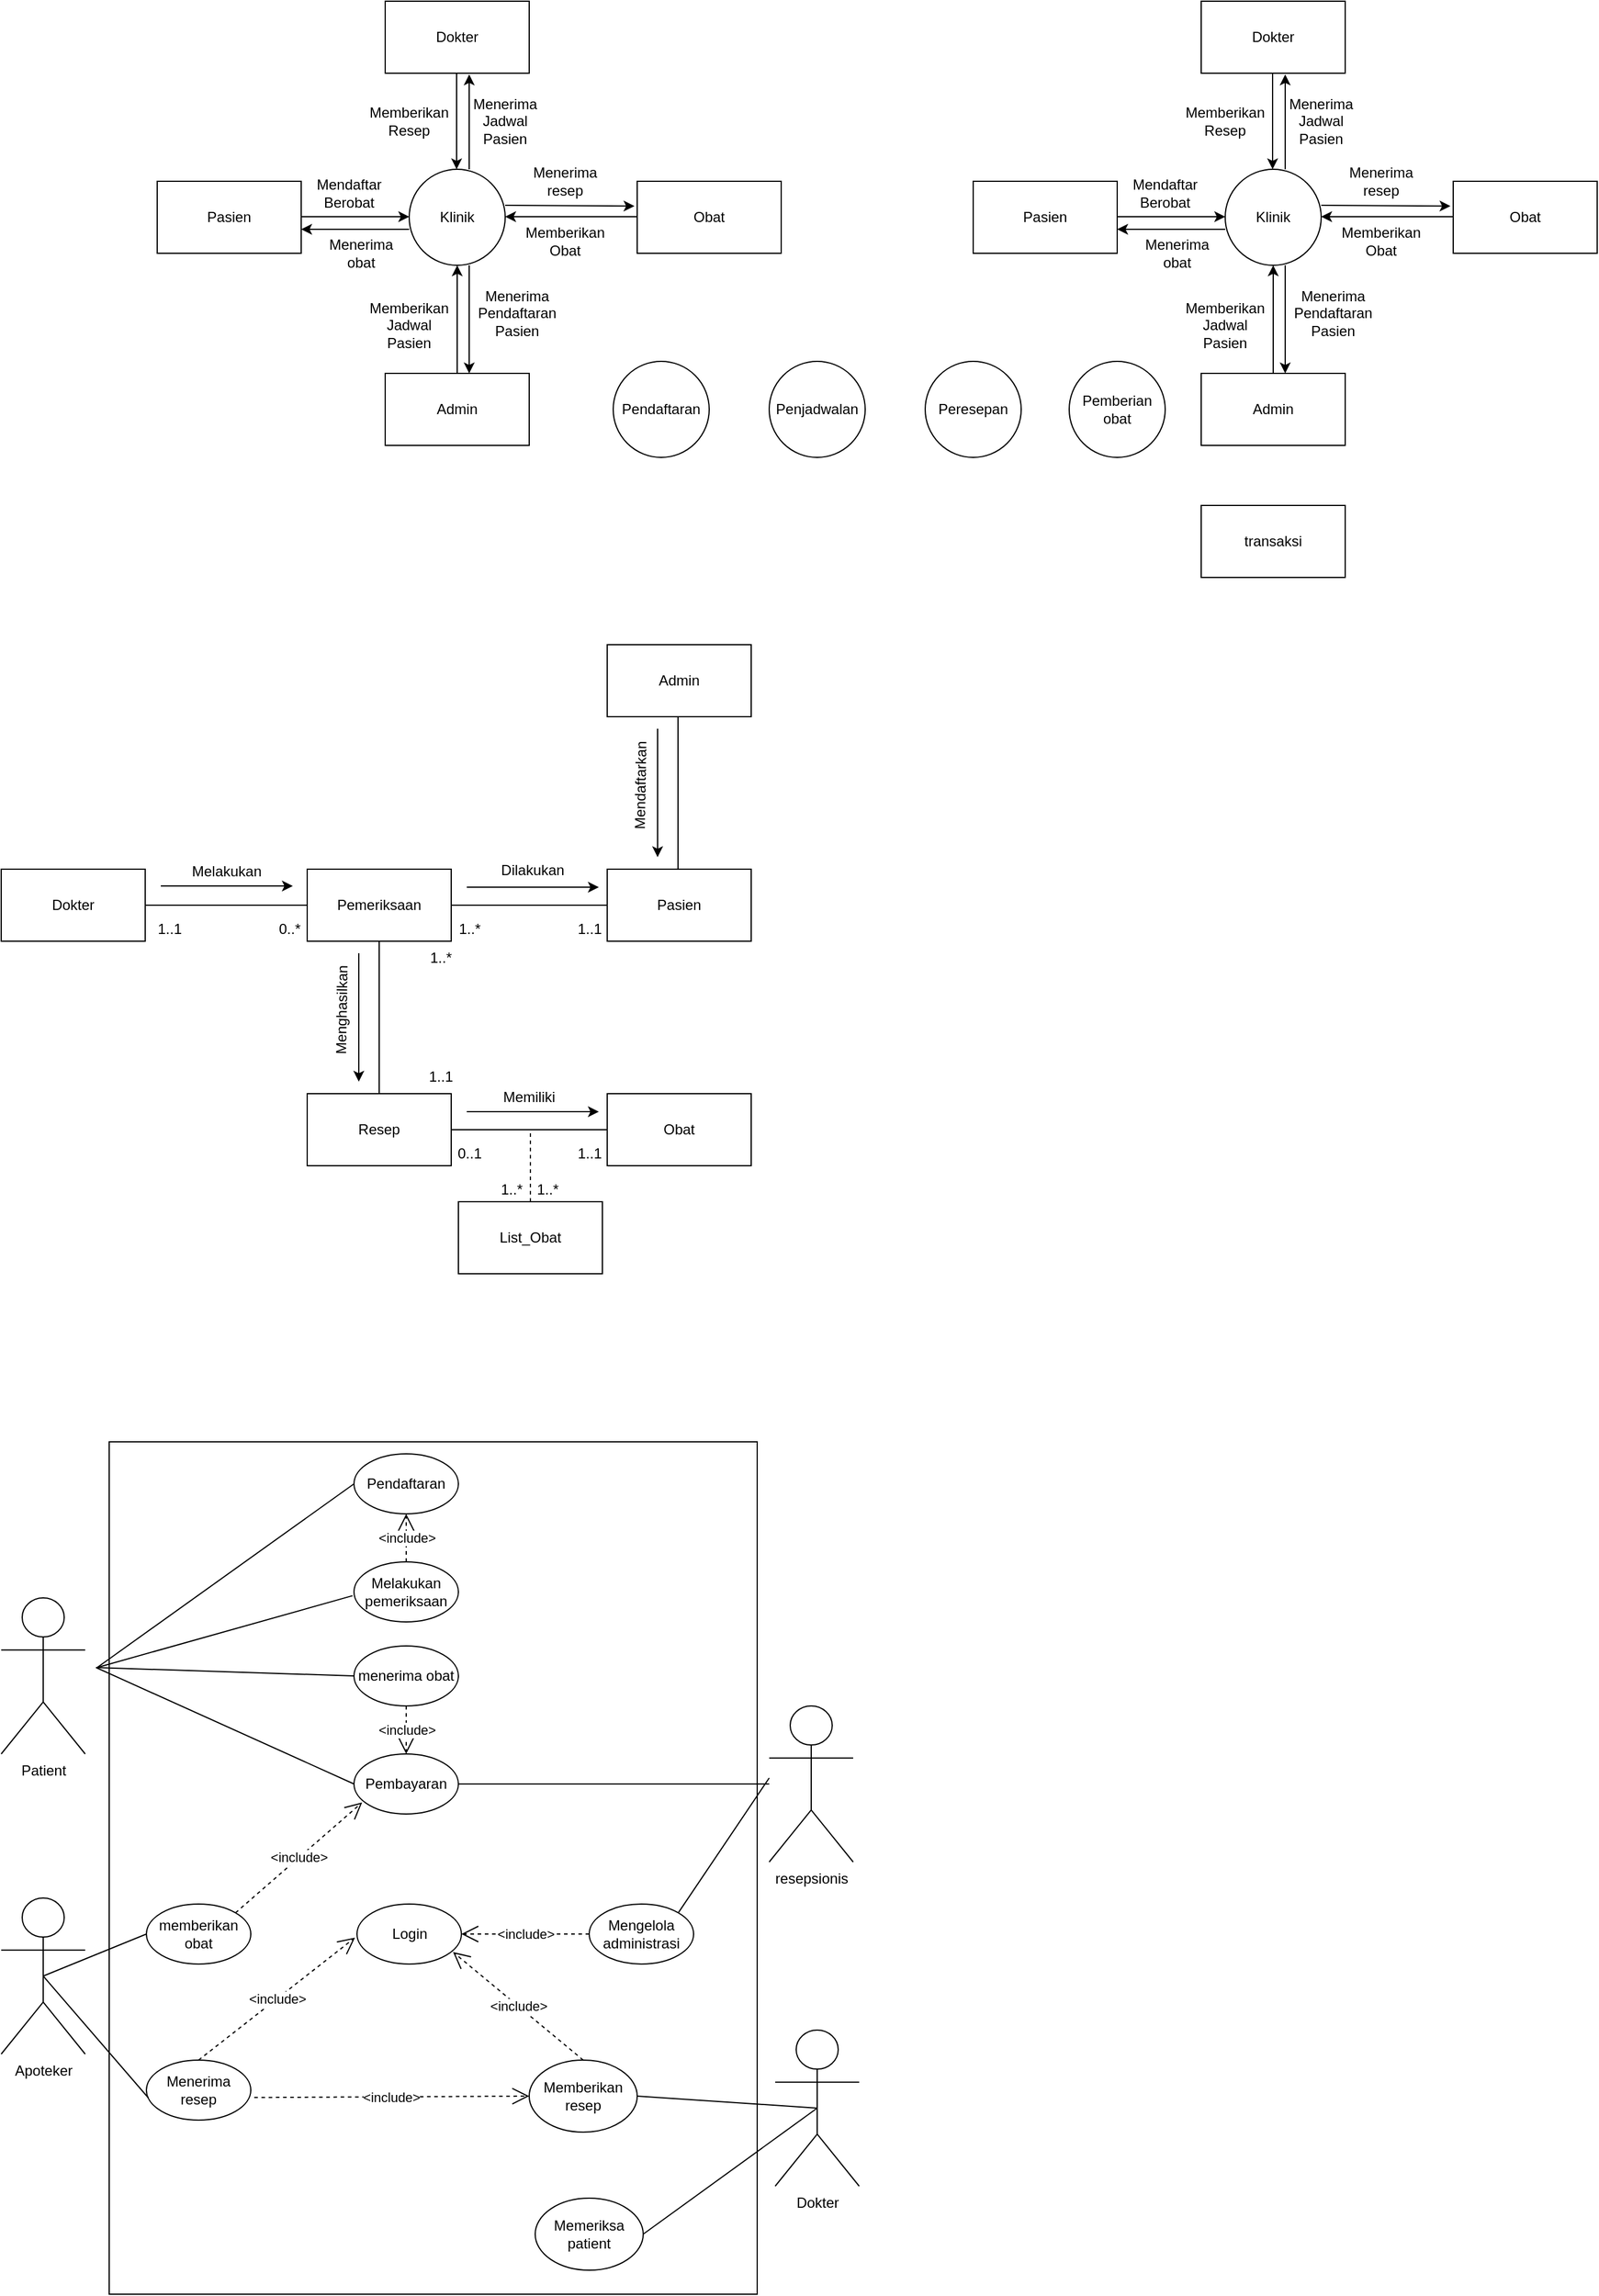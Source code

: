 <mxfile version="13.3.0" type="github"><diagram id="AaeIvr74WH_yN2vgi6ol" name="Page-1"><mxGraphModel dx="4063" dy="2289" grid="1" gridSize="10" guides="1" tooltips="1" connect="1" arrows="1" fold="1" page="1" pageScale="1" pageWidth="850" pageHeight="1100" math="0" shadow="0"><root><mxCell id="0"/><mxCell id="1" parent="0"/><mxCell id="Wk6WTtszlu95HAlFABJK-20" value="Pasien" style="rounded=0;whiteSpace=wrap;html=1;" vertex="1" parent="1"><mxGeometry x="170" y="180" width="120" height="60" as="geometry"/></mxCell><mxCell id="Wk6WTtszlu95HAlFABJK-21" value="Obat" style="rounded=0;whiteSpace=wrap;html=1;" vertex="1" parent="1"><mxGeometry x="570" y="180" width="120" height="60" as="geometry"/></mxCell><mxCell id="Wk6WTtszlu95HAlFABJK-22" value="Dokter" style="rounded=0;whiteSpace=wrap;html=1;" vertex="1" parent="1"><mxGeometry x="360" y="30" width="120" height="60" as="geometry"/></mxCell><mxCell id="Wk6WTtszlu95HAlFABJK-23" value="Admin" style="rounded=0;whiteSpace=wrap;html=1;" vertex="1" parent="1"><mxGeometry x="360" y="340" width="120" height="60" as="geometry"/></mxCell><mxCell id="Wk6WTtszlu95HAlFABJK-24" value="Klinik" style="ellipse;whiteSpace=wrap;html=1;aspect=fixed;" vertex="1" parent="1"><mxGeometry x="380" y="170" width="80" height="80" as="geometry"/></mxCell><mxCell id="Wk6WTtszlu95HAlFABJK-25" value="" style="endArrow=classic;html=1;entryX=0.5;entryY=1;entryDx=0;entryDy=0;" edge="1" parent="1" target="Wk6WTtszlu95HAlFABJK-24"><mxGeometry width="50" height="50" relative="1" as="geometry"><mxPoint x="420" y="340" as="sourcePoint"/><mxPoint x="420" y="270" as="targetPoint"/></mxGeometry></mxCell><mxCell id="Wk6WTtszlu95HAlFABJK-26" value="" style="endArrow=classic;html=1;" edge="1" parent="1"><mxGeometry width="50" height="50" relative="1" as="geometry"><mxPoint x="290" y="209.5" as="sourcePoint"/><mxPoint x="380" y="209.5" as="targetPoint"/></mxGeometry></mxCell><mxCell id="Wk6WTtszlu95HAlFABJK-27" value="" style="endArrow=classic;html=1;" edge="1" parent="1"><mxGeometry width="50" height="50" relative="1" as="geometry"><mxPoint x="570" y="209.5" as="sourcePoint"/><mxPoint x="460" y="209.5" as="targetPoint"/></mxGeometry></mxCell><mxCell id="Wk6WTtszlu95HAlFABJK-28" value="" style="endArrow=classic;html=1;" edge="1" parent="1"><mxGeometry width="50" height="50" relative="1" as="geometry"><mxPoint x="419.5" y="90" as="sourcePoint"/><mxPoint x="419.5" y="170" as="targetPoint"/></mxGeometry></mxCell><mxCell id="Wk6WTtszlu95HAlFABJK-29" value="&lt;div&gt;Mendaftar&lt;/div&gt;&lt;div&gt;Berobat&lt;br&gt;&lt;/div&gt;" style="text;html=1;strokeColor=none;fillColor=none;align=center;verticalAlign=middle;whiteSpace=wrap;rounded=0;" vertex="1" parent="1"><mxGeometry x="310" y="180" width="40" height="20" as="geometry"/></mxCell><mxCell id="Wk6WTtszlu95HAlFABJK-30" value="" style="endArrow=classic;html=1;" edge="1" parent="1"><mxGeometry width="50" height="50" relative="1" as="geometry"><mxPoint x="430" y="250" as="sourcePoint"/><mxPoint x="430" y="340" as="targetPoint"/></mxGeometry></mxCell><mxCell id="Wk6WTtszlu95HAlFABJK-31" value="&lt;div&gt;Menerima&lt;/div&gt;&lt;div&gt;Pendaftaran&lt;/div&gt;&lt;div&gt;Pasien&lt;br&gt;&lt;/div&gt;" style="text;html=1;strokeColor=none;fillColor=none;align=center;verticalAlign=middle;whiteSpace=wrap;rounded=0;" vertex="1" parent="1"><mxGeometry x="450" y="280" width="40" height="20" as="geometry"/></mxCell><mxCell id="Wk6WTtszlu95HAlFABJK-32" value="&lt;div&gt;Memberikan&lt;/div&gt;&lt;div&gt;Jadwal&lt;/div&gt;&lt;div&gt;Pasien&lt;br&gt;&lt;/div&gt;" style="text;html=1;strokeColor=none;fillColor=none;align=center;verticalAlign=middle;whiteSpace=wrap;rounded=0;" vertex="1" parent="1"><mxGeometry x="360" y="290" width="40" height="20" as="geometry"/></mxCell><mxCell id="Wk6WTtszlu95HAlFABJK-33" value="" style="endArrow=classic;html=1;" edge="1" parent="1"><mxGeometry width="50" height="50" relative="1" as="geometry"><mxPoint x="430" y="170" as="sourcePoint"/><mxPoint x="430" y="91" as="targetPoint"/></mxGeometry></mxCell><mxCell id="Wk6WTtszlu95HAlFABJK-34" value="&lt;div&gt;Menerima&lt;/div&gt;&lt;div&gt;Jadwal&lt;/div&gt;&lt;div&gt;Pasien&lt;br&gt;&lt;/div&gt;" style="text;html=1;strokeColor=none;fillColor=none;align=center;verticalAlign=middle;whiteSpace=wrap;rounded=0;" vertex="1" parent="1"><mxGeometry x="440" y="120" width="40" height="20" as="geometry"/></mxCell><mxCell id="Wk6WTtszlu95HAlFABJK-35" value="&lt;div&gt;Memberikan&lt;/div&gt;&lt;div&gt;Resep&lt;br&gt;&lt;/div&gt;" style="text;html=1;strokeColor=none;fillColor=none;align=center;verticalAlign=middle;whiteSpace=wrap;rounded=0;" vertex="1" parent="1"><mxGeometry x="360" y="120" width="40" height="20" as="geometry"/></mxCell><mxCell id="Wk6WTtszlu95HAlFABJK-36" value="" style="endArrow=classic;html=1;exitX=1;exitY=0.375;exitDx=0;exitDy=0;exitPerimeter=0;entryX=-0.019;entryY=0.344;entryDx=0;entryDy=0;entryPerimeter=0;" edge="1" parent="1" source="Wk6WTtszlu95HAlFABJK-24" target="Wk6WTtszlu95HAlFABJK-21"><mxGeometry width="50" height="50" relative="1" as="geometry"><mxPoint x="470" y="200" as="sourcePoint"/><mxPoint x="560" y="200" as="targetPoint"/></mxGeometry></mxCell><mxCell id="Wk6WTtszlu95HAlFABJK-37" value="Menerima resep" style="text;html=1;strokeColor=none;fillColor=none;align=center;verticalAlign=middle;whiteSpace=wrap;rounded=0;" vertex="1" parent="1"><mxGeometry x="490" y="170" width="40" height="20" as="geometry"/></mxCell><mxCell id="Wk6WTtszlu95HAlFABJK-38" value="&lt;div&gt;Memberikan&lt;/div&gt;&lt;div&gt;Obat&lt;br&gt;&lt;/div&gt;" style="text;html=1;strokeColor=none;fillColor=none;align=center;verticalAlign=middle;whiteSpace=wrap;rounded=0;" vertex="1" parent="1"><mxGeometry x="490" y="220" width="40" height="20" as="geometry"/></mxCell><mxCell id="Wk6WTtszlu95HAlFABJK-39" value="Menerima obat" style="text;html=1;strokeColor=none;fillColor=none;align=center;verticalAlign=middle;whiteSpace=wrap;rounded=0;" vertex="1" parent="1"><mxGeometry x="320" y="230" width="40" height="20" as="geometry"/></mxCell><mxCell id="Wk6WTtszlu95HAlFABJK-40" style="edgeStyle=orthogonalEdgeStyle;rounded=0;orthogonalLoop=1;jettySize=auto;html=1;exitX=0.5;exitY=1;exitDx=0;exitDy=0;" edge="1" parent="1" source="Wk6WTtszlu95HAlFABJK-39" target="Wk6WTtszlu95HAlFABJK-39"><mxGeometry relative="1" as="geometry"/></mxCell><mxCell id="Wk6WTtszlu95HAlFABJK-41" value="" style="endArrow=classic;html=1;" edge="1" parent="1"><mxGeometry width="50" height="50" relative="1" as="geometry"><mxPoint x="380" y="220" as="sourcePoint"/><mxPoint x="290" y="220" as="targetPoint"/></mxGeometry></mxCell><mxCell id="Wk6WTtszlu95HAlFABJK-42" value="Pendaftaran" style="ellipse;whiteSpace=wrap;html=1;aspect=fixed;" vertex="1" parent="1"><mxGeometry x="550" y="330" width="80" height="80" as="geometry"/></mxCell><mxCell id="Wk6WTtszlu95HAlFABJK-43" value="Penjadwalan" style="ellipse;whiteSpace=wrap;html=1;aspect=fixed;" vertex="1" parent="1"><mxGeometry x="680" y="330" width="80" height="80" as="geometry"/></mxCell><mxCell id="Wk6WTtszlu95HAlFABJK-44" value="Peresepan" style="ellipse;whiteSpace=wrap;html=1;aspect=fixed;" vertex="1" parent="1"><mxGeometry x="810" y="330" width="80" height="80" as="geometry"/></mxCell><mxCell id="Wk6WTtszlu95HAlFABJK-45" value="Pemberian obat" style="ellipse;whiteSpace=wrap;html=1;aspect=fixed;" vertex="1" parent="1"><mxGeometry x="930" y="330" width="80" height="80" as="geometry"/></mxCell><mxCell id="Wk6WTtszlu95HAlFABJK-46" value="Pasien" style="rounded=0;whiteSpace=wrap;html=1;" vertex="1" parent="1"><mxGeometry x="850" y="180" width="120" height="60" as="geometry"/></mxCell><mxCell id="Wk6WTtszlu95HAlFABJK-47" value="Obat" style="rounded=0;whiteSpace=wrap;html=1;" vertex="1" parent="1"><mxGeometry x="1250" y="180" width="120" height="60" as="geometry"/></mxCell><mxCell id="Wk6WTtszlu95HAlFABJK-48" value="Dokter" style="rounded=0;whiteSpace=wrap;html=1;" vertex="1" parent="1"><mxGeometry x="1040" y="30" width="120" height="60" as="geometry"/></mxCell><mxCell id="Wk6WTtszlu95HAlFABJK-49" value="Admin" style="rounded=0;whiteSpace=wrap;html=1;" vertex="1" parent="1"><mxGeometry x="1040" y="340" width="120" height="60" as="geometry"/></mxCell><mxCell id="Wk6WTtszlu95HAlFABJK-50" value="Klinik" style="ellipse;whiteSpace=wrap;html=1;aspect=fixed;" vertex="1" parent="1"><mxGeometry x="1060" y="170" width="80" height="80" as="geometry"/></mxCell><mxCell id="Wk6WTtszlu95HAlFABJK-51" value="" style="endArrow=classic;html=1;entryX=0.5;entryY=1;entryDx=0;entryDy=0;" edge="1" parent="1" target="Wk6WTtszlu95HAlFABJK-50"><mxGeometry width="50" height="50" relative="1" as="geometry"><mxPoint x="1100" y="340" as="sourcePoint"/><mxPoint x="1100" y="270" as="targetPoint"/></mxGeometry></mxCell><mxCell id="Wk6WTtszlu95HAlFABJK-52" value="" style="endArrow=classic;html=1;" edge="1" parent="1"><mxGeometry width="50" height="50" relative="1" as="geometry"><mxPoint x="970" y="209.5" as="sourcePoint"/><mxPoint x="1060" y="209.5" as="targetPoint"/></mxGeometry></mxCell><mxCell id="Wk6WTtszlu95HAlFABJK-53" value="" style="endArrow=classic;html=1;" edge="1" parent="1"><mxGeometry width="50" height="50" relative="1" as="geometry"><mxPoint x="1250" y="209.5" as="sourcePoint"/><mxPoint x="1140" y="209.5" as="targetPoint"/></mxGeometry></mxCell><mxCell id="Wk6WTtszlu95HAlFABJK-54" value="" style="endArrow=classic;html=1;" edge="1" parent="1"><mxGeometry width="50" height="50" relative="1" as="geometry"><mxPoint x="1099.5" y="90" as="sourcePoint"/><mxPoint x="1099.5" y="170" as="targetPoint"/></mxGeometry></mxCell><mxCell id="Wk6WTtszlu95HAlFABJK-55" value="&lt;div&gt;Mendaftar&lt;/div&gt;&lt;div&gt;Berobat&lt;br&gt;&lt;/div&gt;" style="text;html=1;strokeColor=none;fillColor=none;align=center;verticalAlign=middle;whiteSpace=wrap;rounded=0;" vertex="1" parent="1"><mxGeometry x="990" y="180" width="40" height="20" as="geometry"/></mxCell><mxCell id="Wk6WTtszlu95HAlFABJK-56" value="" style="endArrow=classic;html=1;" edge="1" parent="1"><mxGeometry width="50" height="50" relative="1" as="geometry"><mxPoint x="1110" y="250" as="sourcePoint"/><mxPoint x="1110" y="340" as="targetPoint"/></mxGeometry></mxCell><mxCell id="Wk6WTtszlu95HAlFABJK-57" value="&lt;div&gt;Menerima&lt;/div&gt;&lt;div&gt;Pendaftaran&lt;/div&gt;&lt;div&gt;Pasien&lt;br&gt;&lt;/div&gt;" style="text;html=1;strokeColor=none;fillColor=none;align=center;verticalAlign=middle;whiteSpace=wrap;rounded=0;" vertex="1" parent="1"><mxGeometry x="1130" y="280" width="40" height="20" as="geometry"/></mxCell><mxCell id="Wk6WTtszlu95HAlFABJK-58" value="&lt;div&gt;Memberikan&lt;/div&gt;&lt;div&gt;Jadwal&lt;/div&gt;&lt;div&gt;Pasien&lt;br&gt;&lt;/div&gt;" style="text;html=1;strokeColor=none;fillColor=none;align=center;verticalAlign=middle;whiteSpace=wrap;rounded=0;" vertex="1" parent="1"><mxGeometry x="1040" y="290" width="40" height="20" as="geometry"/></mxCell><mxCell id="Wk6WTtszlu95HAlFABJK-59" value="" style="endArrow=classic;html=1;" edge="1" parent="1"><mxGeometry width="50" height="50" relative="1" as="geometry"><mxPoint x="1110" y="170" as="sourcePoint"/><mxPoint x="1110" y="91" as="targetPoint"/></mxGeometry></mxCell><mxCell id="Wk6WTtszlu95HAlFABJK-60" value="&lt;div&gt;Menerima&lt;/div&gt;&lt;div&gt;Jadwal&lt;/div&gt;&lt;div&gt;Pasien&lt;br&gt;&lt;/div&gt;" style="text;html=1;strokeColor=none;fillColor=none;align=center;verticalAlign=middle;whiteSpace=wrap;rounded=0;" vertex="1" parent="1"><mxGeometry x="1120" y="120" width="40" height="20" as="geometry"/></mxCell><mxCell id="Wk6WTtszlu95HAlFABJK-61" value="&lt;div&gt;Memberikan&lt;/div&gt;&lt;div&gt;Resep&lt;br&gt;&lt;/div&gt;" style="text;html=1;strokeColor=none;fillColor=none;align=center;verticalAlign=middle;whiteSpace=wrap;rounded=0;" vertex="1" parent="1"><mxGeometry x="1040" y="120" width="40" height="20" as="geometry"/></mxCell><mxCell id="Wk6WTtszlu95HAlFABJK-62" value="" style="endArrow=classic;html=1;exitX=1;exitY=0.375;exitDx=0;exitDy=0;exitPerimeter=0;entryX=-0.019;entryY=0.344;entryDx=0;entryDy=0;entryPerimeter=0;" edge="1" parent="1" source="Wk6WTtszlu95HAlFABJK-50" target="Wk6WTtszlu95HAlFABJK-47"><mxGeometry width="50" height="50" relative="1" as="geometry"><mxPoint x="1150" y="200" as="sourcePoint"/><mxPoint x="1240" y="200" as="targetPoint"/></mxGeometry></mxCell><mxCell id="Wk6WTtszlu95HAlFABJK-63" value="Menerima resep" style="text;html=1;strokeColor=none;fillColor=none;align=center;verticalAlign=middle;whiteSpace=wrap;rounded=0;" vertex="1" parent="1"><mxGeometry x="1170" y="170" width="40" height="20" as="geometry"/></mxCell><mxCell id="Wk6WTtszlu95HAlFABJK-64" value="&lt;div&gt;Memberikan&lt;/div&gt;&lt;div&gt;Obat&lt;br&gt;&lt;/div&gt;" style="text;html=1;strokeColor=none;fillColor=none;align=center;verticalAlign=middle;whiteSpace=wrap;rounded=0;" vertex="1" parent="1"><mxGeometry x="1170" y="220" width="40" height="20" as="geometry"/></mxCell><mxCell id="Wk6WTtszlu95HAlFABJK-65" value="Menerima obat" style="text;html=1;strokeColor=none;fillColor=none;align=center;verticalAlign=middle;whiteSpace=wrap;rounded=0;" vertex="1" parent="1"><mxGeometry x="1000" y="230" width="40" height="20" as="geometry"/></mxCell><mxCell id="Wk6WTtszlu95HAlFABJK-66" style="edgeStyle=orthogonalEdgeStyle;rounded=0;orthogonalLoop=1;jettySize=auto;html=1;exitX=0.5;exitY=1;exitDx=0;exitDy=0;" edge="1" parent="1" source="Wk6WTtszlu95HAlFABJK-65" target="Wk6WTtszlu95HAlFABJK-65"><mxGeometry relative="1" as="geometry"/></mxCell><mxCell id="Wk6WTtszlu95HAlFABJK-67" value="" style="endArrow=classic;html=1;" edge="1" parent="1"><mxGeometry width="50" height="50" relative="1" as="geometry"><mxPoint x="1060" y="220" as="sourcePoint"/><mxPoint x="970" y="220" as="targetPoint"/></mxGeometry></mxCell><mxCell id="Wk6WTtszlu95HAlFABJK-68" value="Admin" style="rounded=1;whiteSpace=wrap;html=1;arcSize=0;" vertex="1" parent="1"><mxGeometry x="545" y="566" width="120" height="60" as="geometry"/></mxCell><mxCell id="Wk6WTtszlu95HAlFABJK-69" value="Pasien" style="rounded=0;whiteSpace=wrap;html=1;" vertex="1" parent="1"><mxGeometry x="545" y="753" width="120" height="60" as="geometry"/></mxCell><mxCell id="Wk6WTtszlu95HAlFABJK-70" value="Dokter" style="rounded=0;whiteSpace=wrap;html=1;" vertex="1" parent="1"><mxGeometry x="40" y="753" width="120" height="60" as="geometry"/></mxCell><mxCell id="Wk6WTtszlu95HAlFABJK-71" value="Dilakukan" style="text;html=1;strokeColor=none;fillColor=none;align=center;verticalAlign=middle;whiteSpace=wrap;rounded=0;" vertex="1" parent="1"><mxGeometry x="463" y="744" width="40" height="20" as="geometry"/></mxCell><mxCell id="Wk6WTtszlu95HAlFABJK-72" value="transaksi" style="rounded=0;whiteSpace=wrap;html=1;" vertex="1" parent="1"><mxGeometry x="1040" y="450" width="120" height="60" as="geometry"/></mxCell><mxCell id="Wk6WTtszlu95HAlFABJK-73" value="Pemeriksaan" style="rounded=0;whiteSpace=wrap;html=1;" vertex="1" parent="1"><mxGeometry x="295" y="753" width="120" height="60" as="geometry"/></mxCell><mxCell id="Wk6WTtszlu95HAlFABJK-74" value="Resep" style="rounded=0;whiteSpace=wrap;html=1;" vertex="1" parent="1"><mxGeometry x="295" y="940" width="120" height="60" as="geometry"/></mxCell><mxCell id="Wk6WTtszlu95HAlFABJK-75" value="Melakukan" style="text;html=1;strokeColor=none;fillColor=none;align=center;verticalAlign=middle;whiteSpace=wrap;rounded=0;" vertex="1" parent="1"><mxGeometry x="208" y="745" width="40" height="20" as="geometry"/></mxCell><mxCell id="Wk6WTtszlu95HAlFABJK-76" value="Menghasilkan" style="text;html=1;strokeColor=none;fillColor=none;align=center;verticalAlign=middle;whiteSpace=wrap;rounded=0;rotation=-89;" vertex="1" parent="1"><mxGeometry x="304" y="860" width="40" height="20" as="geometry"/></mxCell><mxCell id="Wk6WTtszlu95HAlFABJK-77" value="Obat" style="rounded=0;whiteSpace=wrap;html=1;" vertex="1" parent="1"><mxGeometry x="545" y="940" width="120" height="60" as="geometry"/></mxCell><mxCell id="Wk6WTtszlu95HAlFABJK-78" value="" style="endArrow=none;html=1;entryX=0;entryY=0.5;entryDx=0;entryDy=0;" edge="1" parent="1" target="Wk6WTtszlu95HAlFABJK-73"><mxGeometry width="50" height="50" relative="1" as="geometry"><mxPoint x="160" y="783" as="sourcePoint"/><mxPoint x="214" y="733" as="targetPoint"/></mxGeometry></mxCell><mxCell id="Wk6WTtszlu95HAlFABJK-79" value="" style="endArrow=classic;html=1;" edge="1" parent="1"><mxGeometry width="50" height="50" relative="1" as="geometry"><mxPoint x="173" y="767" as="sourcePoint"/><mxPoint x="283" y="767" as="targetPoint"/></mxGeometry></mxCell><mxCell id="Wk6WTtszlu95HAlFABJK-80" value="" style="endArrow=none;html=1;" edge="1" parent="1" target="Wk6WTtszlu95HAlFABJK-73"><mxGeometry width="50" height="50" relative="1" as="geometry"><mxPoint x="355" y="940" as="sourcePoint"/><mxPoint x="354.29" y="818" as="targetPoint"/></mxGeometry></mxCell><mxCell id="Wk6WTtszlu95HAlFABJK-81" value="" style="endArrow=none;html=1;entryX=0;entryY=0.5;entryDx=0;entryDy=0;" edge="1" parent="1" target="Wk6WTtszlu95HAlFABJK-69"><mxGeometry width="50" height="50" relative="1" as="geometry"><mxPoint x="415" y="783" as="sourcePoint"/><mxPoint x="465" y="733" as="targetPoint"/></mxGeometry></mxCell><mxCell id="Wk6WTtszlu95HAlFABJK-82" value="" style="endArrow=classic;html=1;" edge="1" parent="1"><mxGeometry width="50" height="50" relative="1" as="geometry"><mxPoint x="338" y="823" as="sourcePoint"/><mxPoint x="338" y="930" as="targetPoint"/></mxGeometry></mxCell><mxCell id="Wk6WTtszlu95HAlFABJK-83" value="0..*" style="text;html=1;align=center;verticalAlign=middle;resizable=0;points=[];autosize=1;" vertex="1" parent="1"><mxGeometry x="265" y="793" width="30" height="20" as="geometry"/></mxCell><mxCell id="Wk6WTtszlu95HAlFABJK-84" value="1..1" style="text;html=1;align=center;verticalAlign=middle;resizable=0;points=[];autosize=1;" vertex="1" parent="1"><mxGeometry x="160" y="793" width="40" height="20" as="geometry"/></mxCell><mxCell id="Wk6WTtszlu95HAlFABJK-85" value="1..1" style="text;html=1;align=center;verticalAlign=middle;resizable=0;points=[];autosize=1;" vertex="1" parent="1"><mxGeometry x="510" y="793" width="40" height="20" as="geometry"/></mxCell><mxCell id="Wk6WTtszlu95HAlFABJK-86" value="1..*" style="text;html=1;align=center;verticalAlign=middle;resizable=0;points=[];autosize=1;" vertex="1" parent="1"><mxGeometry x="415" y="793" width="30" height="20" as="geometry"/></mxCell><mxCell id="Wk6WTtszlu95HAlFABJK-87" value="" style="endArrow=classic;html=1;" edge="1" parent="1"><mxGeometry width="50" height="50" relative="1" as="geometry"><mxPoint x="428" y="768" as="sourcePoint"/><mxPoint x="538" y="768" as="targetPoint"/></mxGeometry></mxCell><mxCell id="Wk6WTtszlu95HAlFABJK-88" value="1..1" style="text;html=1;align=center;verticalAlign=middle;resizable=0;points=[];autosize=1;" vertex="1" parent="1"><mxGeometry x="386" y="916" width="40" height="20" as="geometry"/></mxCell><mxCell id="Wk6WTtszlu95HAlFABJK-89" value="1..*" style="text;html=1;align=center;verticalAlign=middle;resizable=0;points=[];autosize=1;" vertex="1" parent="1"><mxGeometry x="391" y="817" width="30" height="20" as="geometry"/></mxCell><mxCell id="Wk6WTtszlu95HAlFABJK-90" value="Memiliki" style="text;html=1;strokeColor=none;fillColor=none;align=center;verticalAlign=middle;whiteSpace=wrap;rounded=0;" vertex="1" parent="1"><mxGeometry x="460" y="933" width="40" height="20" as="geometry"/></mxCell><mxCell id="Wk6WTtszlu95HAlFABJK-91" value="" style="endArrow=none;html=1;entryX=0;entryY=0.5;entryDx=0;entryDy=0;" edge="1" parent="1"><mxGeometry width="50" height="50" relative="1" as="geometry"><mxPoint x="415" y="970" as="sourcePoint"/><mxPoint x="545" y="970" as="targetPoint"/></mxGeometry></mxCell><mxCell id="Wk6WTtszlu95HAlFABJK-92" value="" style="endArrow=classic;html=1;" edge="1" parent="1"><mxGeometry width="50" height="50" relative="1" as="geometry"><mxPoint x="428" y="955" as="sourcePoint"/><mxPoint x="538" y="955" as="targetPoint"/></mxGeometry></mxCell><mxCell id="Wk6WTtszlu95HAlFABJK-93" value="1..1" style="text;html=1;align=center;verticalAlign=middle;resizable=0;points=[];autosize=1;" vertex="1" parent="1"><mxGeometry x="510" y="980" width="40" height="20" as="geometry"/></mxCell><mxCell id="Wk6WTtszlu95HAlFABJK-94" value="0..1" style="text;html=1;align=center;verticalAlign=middle;resizable=0;points=[];autosize=1;" vertex="1" parent="1"><mxGeometry x="410" y="980" width="40" height="20" as="geometry"/></mxCell><mxCell id="Wk6WTtszlu95HAlFABJK-95" value="" style="endArrow=none;dashed=1;html=1;" edge="1" parent="1"><mxGeometry width="50" height="50" relative="1" as="geometry"><mxPoint x="481" y="1030" as="sourcePoint"/><mxPoint x="481" y="970" as="targetPoint"/></mxGeometry></mxCell><mxCell id="Wk6WTtszlu95HAlFABJK-96" value="List_Obat" style="rounded=0;whiteSpace=wrap;html=1;" vertex="1" parent="1"><mxGeometry x="421" y="1030" width="120" height="60" as="geometry"/></mxCell><mxCell id="Wk6WTtszlu95HAlFABJK-97" value="1..*" style="text;html=1;align=center;verticalAlign=middle;resizable=0;points=[];autosize=1;" vertex="1" parent="1"><mxGeometry x="450" y="1010" width="30" height="20" as="geometry"/></mxCell><mxCell id="Wk6WTtszlu95HAlFABJK-98" value="1..*" style="text;html=1;align=center;verticalAlign=middle;resizable=0;points=[];autosize=1;" vertex="1" parent="1"><mxGeometry x="480" y="1010" width="30" height="20" as="geometry"/></mxCell><mxCell id="Wk6WTtszlu95HAlFABJK-99" value="Mendaftarkan" style="text;html=1;strokeColor=none;fillColor=none;align=center;verticalAlign=middle;whiteSpace=wrap;rounded=0;rotation=-89;" vertex="1" parent="1"><mxGeometry x="553" y="673" width="40" height="20" as="geometry"/></mxCell><mxCell id="Wk6WTtszlu95HAlFABJK-100" value="" style="endArrow=none;html=1;" edge="1" parent="1"><mxGeometry width="50" height="50" relative="1" as="geometry"><mxPoint x="604" y="753" as="sourcePoint"/><mxPoint x="604" y="626" as="targetPoint"/></mxGeometry></mxCell><mxCell id="Wk6WTtszlu95HAlFABJK-101" value="" style="endArrow=classic;html=1;" edge="1" parent="1"><mxGeometry width="50" height="50" relative="1" as="geometry"><mxPoint x="587" y="636" as="sourcePoint"/><mxPoint x="587" y="743" as="targetPoint"/></mxGeometry></mxCell><mxCell id="Wk6WTtszlu95HAlFABJK-156" value="" style="group" vertex="1" connectable="0" parent="1"><mxGeometry x="40" y="1230" width="715" height="710" as="geometry"/></mxCell><mxCell id="Wk6WTtszlu95HAlFABJK-155" value="" style="rounded=0;whiteSpace=wrap;html=1;" vertex="1" parent="Wk6WTtszlu95HAlFABJK-156"><mxGeometry x="90" width="540" height="710" as="geometry"/></mxCell><mxCell id="Wk6WTtszlu95HAlFABJK-102" value="resepsionis" style="shape=umlActor;verticalLabelPosition=bottom;labelBackgroundColor=#ffffff;verticalAlign=top;html=1;outlineConnect=0;" vertex="1" parent="Wk6WTtszlu95HAlFABJK-156"><mxGeometry x="640" y="220" width="70" height="130" as="geometry"/></mxCell><mxCell id="Wk6WTtszlu95HAlFABJK-103" value="Patient" style="shape=umlActor;verticalLabelPosition=bottom;labelBackgroundColor=#ffffff;verticalAlign=top;html=1;outlineConnect=0;" vertex="1" parent="Wk6WTtszlu95HAlFABJK-156"><mxGeometry y="130" width="70" height="130" as="geometry"/></mxCell><mxCell id="Wk6WTtszlu95HAlFABJK-104" value="Dokter" style="shape=umlActor;verticalLabelPosition=bottom;labelBackgroundColor=#ffffff;verticalAlign=top;html=1;outlineConnect=0;" vertex="1" parent="Wk6WTtszlu95HAlFABJK-156"><mxGeometry x="645" y="490" width="70" height="130" as="geometry"/></mxCell><mxCell id="Wk6WTtszlu95HAlFABJK-105" value="Login" style="ellipse;whiteSpace=wrap;html=1;" vertex="1" parent="Wk6WTtszlu95HAlFABJK-156"><mxGeometry x="296.5" y="385" width="87" height="50" as="geometry"/></mxCell><mxCell id="Wk6WTtszlu95HAlFABJK-106" value="Pendaftaran" style="ellipse;whiteSpace=wrap;html=1;" vertex="1" parent="Wk6WTtszlu95HAlFABJK-156"><mxGeometry x="294" y="10" width="87" height="50" as="geometry"/></mxCell><mxCell id="Wk6WTtszlu95HAlFABJK-107" value="Mengelola administrasi" style="ellipse;whiteSpace=wrap;html=1;" vertex="1" parent="Wk6WTtszlu95HAlFABJK-156"><mxGeometry x="490" y="385" width="87" height="50" as="geometry"/></mxCell><mxCell id="Wk6WTtszlu95HAlFABJK-108" value="Memberikan resep" style="ellipse;whiteSpace=wrap;html=1;" vertex="1" parent="Wk6WTtszlu95HAlFABJK-156"><mxGeometry x="440" y="515" width="90" height="60" as="geometry"/></mxCell><mxCell id="Wk6WTtszlu95HAlFABJK-109" value="menerima obat" style="ellipse;whiteSpace=wrap;html=1;" vertex="1" parent="Wk6WTtszlu95HAlFABJK-156"><mxGeometry x="294" y="170" width="87" height="50" as="geometry"/></mxCell><mxCell id="Wk6WTtszlu95HAlFABJK-110" value="memberikan obat" style="ellipse;whiteSpace=wrap;html=1;" vertex="1" parent="Wk6WTtszlu95HAlFABJK-156"><mxGeometry x="121" y="385" width="87" height="50" as="geometry"/></mxCell><mxCell id="Wk6WTtszlu95HAlFABJK-111" value="Pembayaran" style="ellipse;whiteSpace=wrap;html=1;" vertex="1" parent="Wk6WTtszlu95HAlFABJK-156"><mxGeometry x="294" y="260" width="87" height="50" as="geometry"/></mxCell><mxCell id="Wk6WTtszlu95HAlFABJK-112" value="" style="endArrow=none;html=1;entryX=0;entryY=0.5;entryDx=0;entryDy=0;" edge="1" parent="Wk6WTtszlu95HAlFABJK-156" target="Wk6WTtszlu95HAlFABJK-106"><mxGeometry width="50" height="50" relative="1" as="geometry"><mxPoint x="80" y="188" as="sourcePoint"/><mxPoint x="118" y="123" as="targetPoint"/></mxGeometry></mxCell><mxCell id="Wk6WTtszlu95HAlFABJK-113" value="Melakukan pemeriksaan" style="ellipse;whiteSpace=wrap;html=1;" vertex="1" parent="Wk6WTtszlu95HAlFABJK-156"><mxGeometry x="294" y="100" width="87" height="50" as="geometry"/></mxCell><mxCell id="Wk6WTtszlu95HAlFABJK-114" value="" style="endArrow=none;html=1;entryX=-0.014;entryY=0.564;entryDx=0;entryDy=0;entryPerimeter=0;" edge="1" parent="Wk6WTtszlu95HAlFABJK-156" target="Wk6WTtszlu95HAlFABJK-113"><mxGeometry width="50" height="50" relative="1" as="geometry"><mxPoint x="80" y="188" as="sourcePoint"/><mxPoint x="130" y="150" as="targetPoint"/></mxGeometry></mxCell><mxCell id="Wk6WTtszlu95HAlFABJK-115" value="" style="endArrow=none;html=1;entryX=0;entryY=0.5;entryDx=0;entryDy=0;" edge="1" parent="Wk6WTtszlu95HAlFABJK-156" target="Wk6WTtszlu95HAlFABJK-109"><mxGeometry width="50" height="50" relative="1" as="geometry"><mxPoint x="79" y="188" as="sourcePoint"/><mxPoint x="168.0" y="254" as="targetPoint"/></mxGeometry></mxCell><mxCell id="Wk6WTtszlu95HAlFABJK-116" value="" style="endArrow=none;html=1;entryX=0;entryY=0.5;entryDx=0;entryDy=0;" edge="1" parent="Wk6WTtszlu95HAlFABJK-156" target="Wk6WTtszlu95HAlFABJK-111"><mxGeometry width="50" height="50" relative="1" as="geometry"><mxPoint x="79" y="188" as="sourcePoint"/><mxPoint x="129" y="138" as="targetPoint"/></mxGeometry></mxCell><mxCell id="Wk6WTtszlu95HAlFABJK-119" value="Apoteker" style="shape=umlActor;verticalLabelPosition=bottom;labelBackgroundColor=#ffffff;verticalAlign=top;html=1;outlineConnect=0;" vertex="1" parent="Wk6WTtszlu95HAlFABJK-156"><mxGeometry y="380" width="70" height="130" as="geometry"/></mxCell><mxCell id="Wk6WTtszlu95HAlFABJK-120" value="Memeriksa patient" style="ellipse;whiteSpace=wrap;html=1;" vertex="1" parent="Wk6WTtszlu95HAlFABJK-156"><mxGeometry x="445" y="630" width="90" height="60" as="geometry"/></mxCell><mxCell id="Wk6WTtszlu95HAlFABJK-121" value="Menerima resep" style="ellipse;whiteSpace=wrap;html=1;" vertex="1" parent="Wk6WTtszlu95HAlFABJK-156"><mxGeometry x="121" y="515" width="87" height="50" as="geometry"/></mxCell><mxCell id="Wk6WTtszlu95HAlFABJK-122" value="" style="endArrow=none;html=1;entryX=0.019;entryY=0.63;entryDx=0;entryDy=0;entryPerimeter=0;exitX=0.5;exitY=0.5;exitDx=0;exitDy=0;exitPerimeter=0;" edge="1" parent="Wk6WTtszlu95HAlFABJK-156" target="Wk6WTtszlu95HAlFABJK-121" source="Wk6WTtszlu95HAlFABJK-119"><mxGeometry width="50" height="50" relative="1" as="geometry"><mxPoint x="60" y="470" as="sourcePoint"/><mxPoint x="110" y="420" as="targetPoint"/></mxGeometry></mxCell><mxCell id="Wk6WTtszlu95HAlFABJK-123" value="" style="endArrow=none;html=1;entryX=0;entryY=0.5;entryDx=0;entryDy=0;exitX=0.5;exitY=0.5;exitDx=0;exitDy=0;exitPerimeter=0;" edge="1" parent="Wk6WTtszlu95HAlFABJK-156" target="Wk6WTtszlu95HAlFABJK-110" source="Wk6WTtszlu95HAlFABJK-119"><mxGeometry width="50" height="50" relative="1" as="geometry"><mxPoint x="60" y="470" as="sourcePoint"/><mxPoint x="110" y="420" as="targetPoint"/></mxGeometry></mxCell><mxCell id="Wk6WTtszlu95HAlFABJK-124" value="" style="endArrow=none;html=1;entryX=1;entryY=0.5;entryDx=0;entryDy=0;exitX=0.5;exitY=0.5;exitDx=0;exitDy=0;exitPerimeter=0;" edge="1" parent="Wk6WTtszlu95HAlFABJK-156" target="Wk6WTtszlu95HAlFABJK-120" source="Wk6WTtszlu95HAlFABJK-104"><mxGeometry width="50" height="50" relative="1" as="geometry"><mxPoint x="645" y="570" as="sourcePoint"/><mxPoint x="430" y="410" as="targetPoint"/></mxGeometry></mxCell><mxCell id="Wk6WTtszlu95HAlFABJK-125" value="" style="endArrow=none;html=1;entryX=1;entryY=0.5;entryDx=0;entryDy=0;exitX=0.5;exitY=0.5;exitDx=0;exitDy=0;exitPerimeter=0;" edge="1" parent="Wk6WTtszlu95HAlFABJK-156" target="Wk6WTtszlu95HAlFABJK-108" source="Wk6WTtszlu95HAlFABJK-104"><mxGeometry width="50" height="50" relative="1" as="geometry"><mxPoint x="640" y="570" as="sourcePoint"/><mxPoint x="430" y="410" as="targetPoint"/></mxGeometry></mxCell><mxCell id="Wk6WTtszlu95HAlFABJK-129" value="" style="endArrow=none;html=1;exitX=1;exitY=0;exitDx=0;exitDy=0;" edge="1" parent="Wk6WTtszlu95HAlFABJK-156" source="Wk6WTtszlu95HAlFABJK-107"><mxGeometry width="50" height="50" relative="1" as="geometry"><mxPoint x="575" y="290" as="sourcePoint"/><mxPoint x="640" y="280" as="targetPoint"/></mxGeometry></mxCell><mxCell id="Wk6WTtszlu95HAlFABJK-130" value="" style="endArrow=none;html=1;exitX=1;exitY=0.5;exitDx=0;exitDy=0;" edge="1" parent="Wk6WTtszlu95HAlFABJK-156" source="Wk6WTtszlu95HAlFABJK-111" target="Wk6WTtszlu95HAlFABJK-102"><mxGeometry width="50" height="50" relative="1" as="geometry"><mxPoint x="275" y="330" as="sourcePoint"/><mxPoint x="325" y="280" as="targetPoint"/></mxGeometry></mxCell><mxCell id="Wk6WTtszlu95HAlFABJK-146" value="&amp;lt;include&amp;gt;" style="endArrow=open;endSize=12;dashed=1;html=1;entryX=-0.019;entryY=0.56;entryDx=0;entryDy=0;entryPerimeter=0;exitX=0.5;exitY=0;exitDx=0;exitDy=0;" edge="1" parent="Wk6WTtszlu95HAlFABJK-156" source="Wk6WTtszlu95HAlFABJK-121" target="Wk6WTtszlu95HAlFABJK-105"><mxGeometry width="160" relative="1" as="geometry"><mxPoint x="370" y="420" as="sourcePoint"/><mxPoint x="530" y="420" as="targetPoint"/></mxGeometry></mxCell><mxCell id="Wk6WTtszlu95HAlFABJK-147" value="&amp;lt;include&amp;gt;" style="endArrow=open;endSize=12;dashed=1;html=1;entryX=1;entryY=0.5;entryDx=0;entryDy=0;exitX=0;exitY=0.5;exitDx=0;exitDy=0;" edge="1" parent="Wk6WTtszlu95HAlFABJK-156" source="Wk6WTtszlu95HAlFABJK-107" target="Wk6WTtszlu95HAlFABJK-105"><mxGeometry width="160" relative="1" as="geometry"><mxPoint x="370" y="420" as="sourcePoint"/><mxPoint x="530" y="420" as="targetPoint"/></mxGeometry></mxCell><mxCell id="Wk6WTtszlu95HAlFABJK-148" value="&amp;lt;include&amp;gt;" style="endArrow=open;endSize=12;dashed=1;html=1;entryX=0.92;entryY=0.8;entryDx=0;entryDy=0;entryPerimeter=0;exitX=0.5;exitY=0;exitDx=0;exitDy=0;" edge="1" parent="Wk6WTtszlu95HAlFABJK-156" source="Wk6WTtszlu95HAlFABJK-108" target="Wk6WTtszlu95HAlFABJK-105"><mxGeometry width="160" relative="1" as="geometry"><mxPoint x="370" y="420" as="sourcePoint"/><mxPoint x="430" y="450" as="targetPoint"/></mxGeometry></mxCell><mxCell id="Wk6WTtszlu95HAlFABJK-150" value="&amp;lt;include&amp;gt;" style="endArrow=open;endSize=12;dashed=1;html=1;exitX=1.033;exitY=0.623;exitDx=0;exitDy=0;entryX=0;entryY=0.5;entryDx=0;entryDy=0;exitPerimeter=0;" edge="1" parent="Wk6WTtszlu95HAlFABJK-156" source="Wk6WTtszlu95HAlFABJK-121" target="Wk6WTtszlu95HAlFABJK-108"><mxGeometry width="160" relative="1" as="geometry"><mxPoint x="430" y="380" as="sourcePoint"/><mxPoint x="410" y="510" as="targetPoint"/></mxGeometry></mxCell><mxCell id="Wk6WTtszlu95HAlFABJK-151" value="&amp;lt;include&amp;gt;" style="endArrow=open;endSize=12;dashed=1;html=1;exitX=0.5;exitY=1;exitDx=0;exitDy=0;entryX=0.5;entryY=0;entryDx=0;entryDy=0;" edge="1" parent="Wk6WTtszlu95HAlFABJK-156" source="Wk6WTtszlu95HAlFABJK-109" target="Wk6WTtszlu95HAlFABJK-111"><mxGeometry width="160" relative="1" as="geometry"><mxPoint x="420" y="360" as="sourcePoint"/><mxPoint x="580" y="360" as="targetPoint"/></mxGeometry></mxCell><mxCell id="Wk6WTtszlu95HAlFABJK-152" value="&amp;lt;include&amp;gt;" style="endArrow=open;endSize=12;dashed=1;html=1;entryX=0.078;entryY=0.808;entryDx=0;entryDy=0;entryPerimeter=0;exitX=1;exitY=0;exitDx=0;exitDy=0;" edge="1" parent="Wk6WTtszlu95HAlFABJK-156" source="Wk6WTtszlu95HAlFABJK-110" target="Wk6WTtszlu95HAlFABJK-111"><mxGeometry width="160" relative="1" as="geometry"><mxPoint x="370" y="380" as="sourcePoint"/><mxPoint x="530" y="380" as="targetPoint"/></mxGeometry></mxCell><mxCell id="Wk6WTtszlu95HAlFABJK-153" value="&amp;lt;include&amp;gt;" style="endArrow=open;endSize=12;dashed=1;html=1;entryX=0.5;entryY=1;entryDx=0;entryDy=0;exitX=0.5;exitY=0;exitDx=0;exitDy=0;" edge="1" parent="Wk6WTtszlu95HAlFABJK-156" source="Wk6WTtszlu95HAlFABJK-113" target="Wk6WTtszlu95HAlFABJK-106"><mxGeometry width="160" relative="1" as="geometry"><mxPoint x="150" y="140" as="sourcePoint"/><mxPoint x="310" y="140" as="targetPoint"/></mxGeometry></mxCell></root></mxGraphModel></diagram></mxfile>